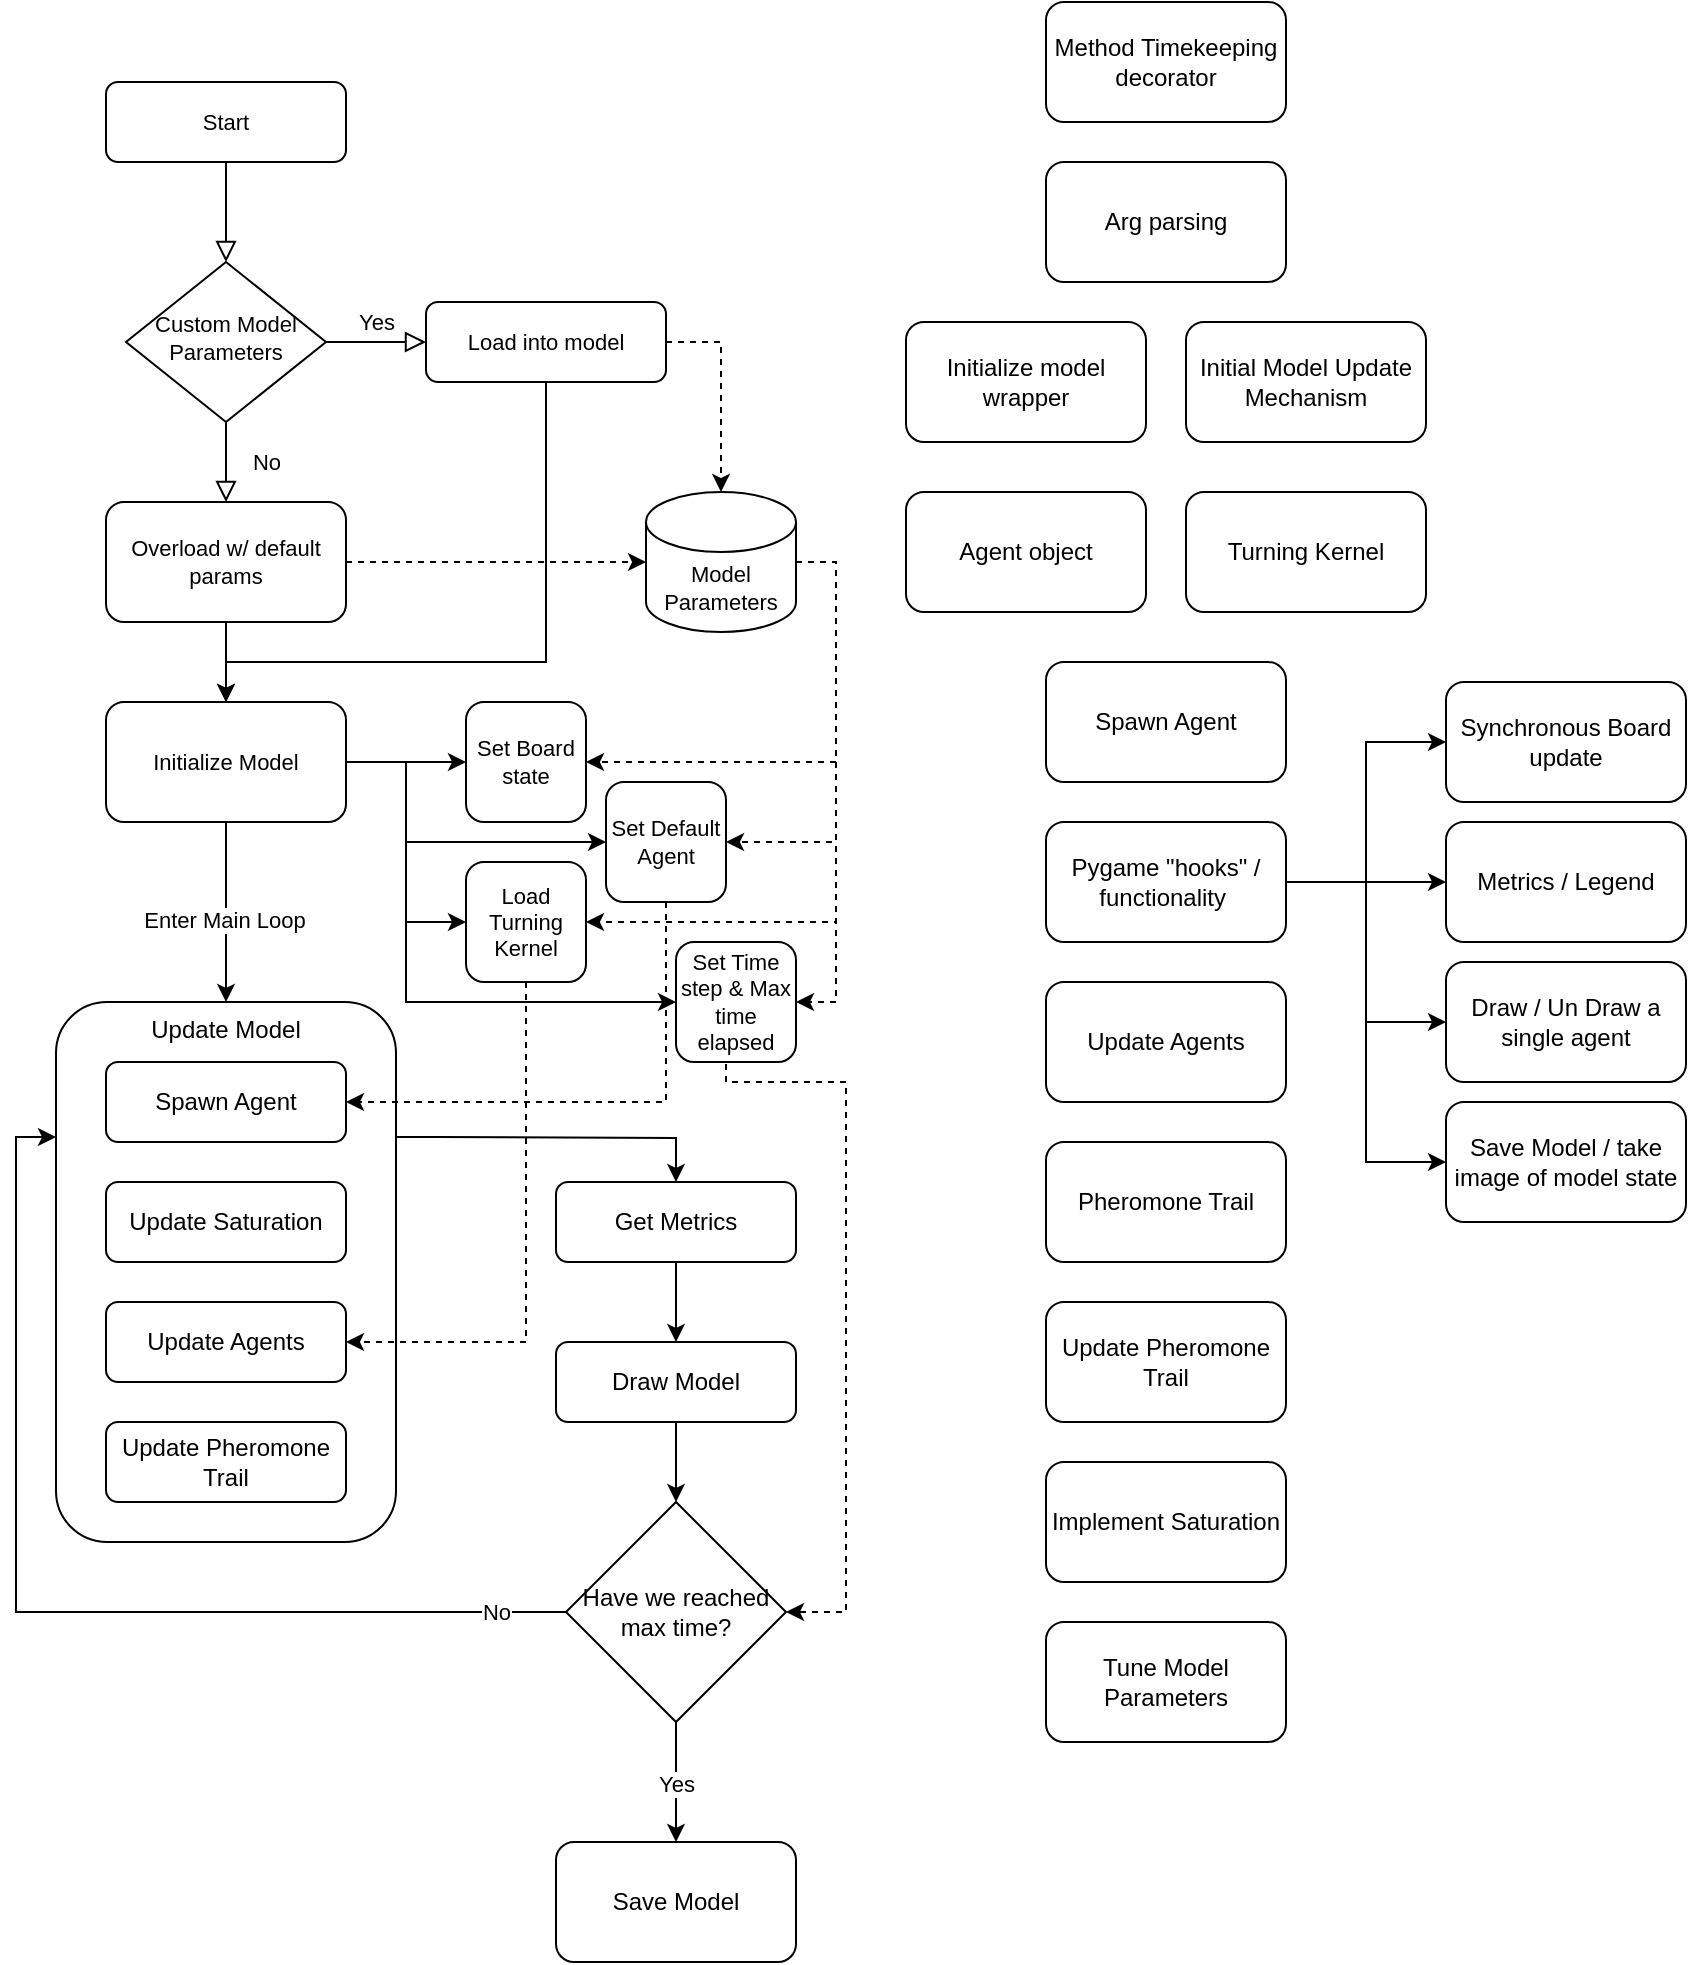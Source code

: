 <mxfile version="21.6.1" type="device">
  <diagram id="C5RBs43oDa-KdzZeNtuy" name="Page-1">
    <mxGraphModel dx="1246" dy="517" grid="1" gridSize="10" guides="1" tooltips="1" connect="1" arrows="1" fold="1" page="1" pageScale="1" pageWidth="827" pageHeight="1169" math="0" shadow="0">
      <root>
        <mxCell id="WIyWlLk6GJQsqaUBKTNV-0" />
        <mxCell id="WIyWlLk6GJQsqaUBKTNV-1" parent="WIyWlLk6GJQsqaUBKTNV-0" />
        <mxCell id="8Vgc-Rg1D4LtqPmN6FJ2-40" value="" style="group" vertex="1" connectable="0" parent="WIyWlLk6GJQsqaUBKTNV-1">
          <mxGeometry x="135" y="540" width="170" height="270" as="geometry" />
        </mxCell>
        <mxCell id="8Vgc-Rg1D4LtqPmN6FJ2-31" value="Update Model" style="rounded=1;whiteSpace=wrap;html=1;verticalAlign=top;" vertex="1" parent="8Vgc-Rg1D4LtqPmN6FJ2-40">
          <mxGeometry width="170" height="270" as="geometry" />
        </mxCell>
        <mxCell id="8Vgc-Rg1D4LtqPmN6FJ2-32" value="Spawn Agent" style="rounded=1;whiteSpace=wrap;html=1;" vertex="1" parent="8Vgc-Rg1D4LtqPmN6FJ2-40">
          <mxGeometry x="25" y="30" width="120" height="40" as="geometry" />
        </mxCell>
        <mxCell id="8Vgc-Rg1D4LtqPmN6FJ2-34" value="Update Agents" style="rounded=1;whiteSpace=wrap;html=1;" vertex="1" parent="8Vgc-Rg1D4LtqPmN6FJ2-40">
          <mxGeometry x="25" y="150" width="120" height="40" as="geometry" />
        </mxCell>
        <mxCell id="8Vgc-Rg1D4LtqPmN6FJ2-35" value="Update Pheromone Trail" style="rounded=1;whiteSpace=wrap;html=1;" vertex="1" parent="8Vgc-Rg1D4LtqPmN6FJ2-40">
          <mxGeometry x="25" y="210" width="120" height="40" as="geometry" />
        </mxCell>
        <mxCell id="8Vgc-Rg1D4LtqPmN6FJ2-36" value="Update Saturation" style="rounded=1;whiteSpace=wrap;html=1;" vertex="1" parent="8Vgc-Rg1D4LtqPmN6FJ2-40">
          <mxGeometry x="25" y="90" width="120" height="40" as="geometry" />
        </mxCell>
        <mxCell id="WIyWlLk6GJQsqaUBKTNV-2" value="" style="rounded=0;html=1;jettySize=auto;orthogonalLoop=1;fontSize=11;endArrow=block;endFill=0;endSize=8;strokeWidth=1;shadow=0;labelBackgroundColor=none;edgeStyle=orthogonalEdgeStyle;" parent="WIyWlLk6GJQsqaUBKTNV-1" source="WIyWlLk6GJQsqaUBKTNV-3" target="WIyWlLk6GJQsqaUBKTNV-6" edge="1">
          <mxGeometry relative="1" as="geometry" />
        </mxCell>
        <mxCell id="WIyWlLk6GJQsqaUBKTNV-3" value="Start" style="rounded=1;whiteSpace=wrap;html=1;fontSize=11;glass=0;strokeWidth=1;shadow=0;" parent="WIyWlLk6GJQsqaUBKTNV-1" vertex="1">
          <mxGeometry x="160" y="80" width="120" height="40" as="geometry" />
        </mxCell>
        <mxCell id="WIyWlLk6GJQsqaUBKTNV-4" value="No" style="rounded=0;html=1;jettySize=auto;orthogonalLoop=1;fontSize=11;endArrow=block;endFill=0;endSize=8;strokeWidth=1;shadow=0;labelBackgroundColor=none;edgeStyle=orthogonalEdgeStyle;entryX=0.5;entryY=0;entryDx=0;entryDy=0;" parent="WIyWlLk6GJQsqaUBKTNV-1" source="WIyWlLk6GJQsqaUBKTNV-6" target="8Vgc-Rg1D4LtqPmN6FJ2-0" edge="1">
          <mxGeometry y="20" relative="1" as="geometry">
            <mxPoint as="offset" />
            <mxPoint x="220" y="320" as="targetPoint" />
          </mxGeometry>
        </mxCell>
        <mxCell id="WIyWlLk6GJQsqaUBKTNV-5" value="Yes" style="edgeStyle=orthogonalEdgeStyle;rounded=0;html=1;jettySize=auto;orthogonalLoop=1;fontSize=11;endArrow=block;endFill=0;endSize=8;strokeWidth=1;shadow=0;labelBackgroundColor=none;" parent="WIyWlLk6GJQsqaUBKTNV-1" source="WIyWlLk6GJQsqaUBKTNV-6" target="WIyWlLk6GJQsqaUBKTNV-7" edge="1">
          <mxGeometry y="10" relative="1" as="geometry">
            <mxPoint as="offset" />
          </mxGeometry>
        </mxCell>
        <mxCell id="WIyWlLk6GJQsqaUBKTNV-6" value="Custom Model Parameters" style="rhombus;whiteSpace=wrap;html=1;shadow=0;fontFamily=Helvetica;fontSize=11;align=center;strokeWidth=1;spacing=6;spacingTop=-4;" parent="WIyWlLk6GJQsqaUBKTNV-1" vertex="1">
          <mxGeometry x="170" y="170" width="100" height="80" as="geometry" />
        </mxCell>
        <mxCell id="8Vgc-Rg1D4LtqPmN6FJ2-17" style="edgeStyle=orthogonalEdgeStyle;rounded=0;orthogonalLoop=1;jettySize=auto;html=1;entryX=0.5;entryY=0;entryDx=0;entryDy=0;entryPerimeter=0;dashed=1;exitX=1;exitY=0.5;exitDx=0;exitDy=0;" edge="1" parent="WIyWlLk6GJQsqaUBKTNV-1" source="WIyWlLk6GJQsqaUBKTNV-7" target="8Vgc-Rg1D4LtqPmN6FJ2-1">
          <mxGeometry relative="1" as="geometry" />
        </mxCell>
        <mxCell id="8Vgc-Rg1D4LtqPmN6FJ2-24" style="edgeStyle=orthogonalEdgeStyle;rounded=0;orthogonalLoop=1;jettySize=auto;html=1;entryX=0.5;entryY=0;entryDx=0;entryDy=0;" edge="1" parent="WIyWlLk6GJQsqaUBKTNV-1" source="WIyWlLk6GJQsqaUBKTNV-7" target="8Vgc-Rg1D4LtqPmN6FJ2-8">
          <mxGeometry relative="1" as="geometry">
            <Array as="points">
              <mxPoint x="380" y="370" />
              <mxPoint x="220" y="370" />
            </Array>
          </mxGeometry>
        </mxCell>
        <mxCell id="WIyWlLk6GJQsqaUBKTNV-7" value="Load into model" style="rounded=1;whiteSpace=wrap;html=1;fontSize=11;glass=0;strokeWidth=1;shadow=0;" parent="WIyWlLk6GJQsqaUBKTNV-1" vertex="1">
          <mxGeometry x="320" y="190" width="120" height="40" as="geometry" />
        </mxCell>
        <mxCell id="8Vgc-Rg1D4LtqPmN6FJ2-9" style="edgeStyle=orthogonalEdgeStyle;rounded=0;orthogonalLoop=1;jettySize=auto;html=1;entryX=0.5;entryY=0;entryDx=0;entryDy=0;" edge="1" parent="WIyWlLk6GJQsqaUBKTNV-1" source="8Vgc-Rg1D4LtqPmN6FJ2-0" target="8Vgc-Rg1D4LtqPmN6FJ2-8">
          <mxGeometry relative="1" as="geometry" />
        </mxCell>
        <mxCell id="8Vgc-Rg1D4LtqPmN6FJ2-18" style="edgeStyle=orthogonalEdgeStyle;rounded=0;orthogonalLoop=1;jettySize=auto;html=1;entryX=0;entryY=0.5;entryDx=0;entryDy=0;entryPerimeter=0;dashed=1;" edge="1" parent="WIyWlLk6GJQsqaUBKTNV-1" source="8Vgc-Rg1D4LtqPmN6FJ2-0" target="8Vgc-Rg1D4LtqPmN6FJ2-1">
          <mxGeometry relative="1" as="geometry" />
        </mxCell>
        <mxCell id="8Vgc-Rg1D4LtqPmN6FJ2-0" value="Overload w/ default params" style="rounded=1;whiteSpace=wrap;html=1;fontSize=11;" vertex="1" parent="WIyWlLk6GJQsqaUBKTNV-1">
          <mxGeometry x="160" y="290" width="120" height="60" as="geometry" />
        </mxCell>
        <mxCell id="8Vgc-Rg1D4LtqPmN6FJ2-21" style="edgeStyle=orthogonalEdgeStyle;rounded=0;orthogonalLoop=1;jettySize=auto;html=1;entryX=1;entryY=0.5;entryDx=0;entryDy=0;exitX=1;exitY=0.5;exitDx=0;exitDy=0;exitPerimeter=0;dashed=1;" edge="1" parent="WIyWlLk6GJQsqaUBKTNV-1" source="8Vgc-Rg1D4LtqPmN6FJ2-1" target="8Vgc-Rg1D4LtqPmN6FJ2-11">
          <mxGeometry relative="1" as="geometry" />
        </mxCell>
        <mxCell id="8Vgc-Rg1D4LtqPmN6FJ2-22" style="edgeStyle=orthogonalEdgeStyle;rounded=0;orthogonalLoop=1;jettySize=auto;html=1;entryX=1;entryY=0.5;entryDx=0;entryDy=0;exitX=1;exitY=0.5;exitDx=0;exitDy=0;exitPerimeter=0;dashed=1;" edge="1" parent="WIyWlLk6GJQsqaUBKTNV-1" source="8Vgc-Rg1D4LtqPmN6FJ2-1" target="8Vgc-Rg1D4LtqPmN6FJ2-10">
          <mxGeometry relative="1" as="geometry" />
        </mxCell>
        <mxCell id="8Vgc-Rg1D4LtqPmN6FJ2-23" style="edgeStyle=orthogonalEdgeStyle;rounded=0;orthogonalLoop=1;jettySize=auto;html=1;entryX=1;entryY=0.5;entryDx=0;entryDy=0;exitX=1;exitY=0.5;exitDx=0;exitDy=0;exitPerimeter=0;dashed=1;" edge="1" parent="WIyWlLk6GJQsqaUBKTNV-1" source="8Vgc-Rg1D4LtqPmN6FJ2-1" target="8Vgc-Rg1D4LtqPmN6FJ2-14">
          <mxGeometry relative="1" as="geometry" />
        </mxCell>
        <mxCell id="8Vgc-Rg1D4LtqPmN6FJ2-27" style="edgeStyle=orthogonalEdgeStyle;rounded=0;orthogonalLoop=1;jettySize=auto;html=1;entryX=1;entryY=0.5;entryDx=0;entryDy=0;exitX=1;exitY=0.5;exitDx=0;exitDy=0;exitPerimeter=0;dashed=1;" edge="1" parent="WIyWlLk6GJQsqaUBKTNV-1" source="8Vgc-Rg1D4LtqPmN6FJ2-1" target="8Vgc-Rg1D4LtqPmN6FJ2-25">
          <mxGeometry relative="1" as="geometry" />
        </mxCell>
        <mxCell id="8Vgc-Rg1D4LtqPmN6FJ2-1" value="Model Parameters" style="shape=cylinder3;whiteSpace=wrap;html=1;boundedLbl=1;backgroundOutline=1;size=15;fontSize=11;" vertex="1" parent="WIyWlLk6GJQsqaUBKTNV-1">
          <mxGeometry x="430" y="285" width="75" height="70" as="geometry" />
        </mxCell>
        <mxCell id="8Vgc-Rg1D4LtqPmN6FJ2-12" style="edgeStyle=orthogonalEdgeStyle;rounded=0;orthogonalLoop=1;jettySize=auto;html=1;entryX=0;entryY=0.5;entryDx=0;entryDy=0;" edge="1" parent="WIyWlLk6GJQsqaUBKTNV-1" source="8Vgc-Rg1D4LtqPmN6FJ2-8" target="8Vgc-Rg1D4LtqPmN6FJ2-11">
          <mxGeometry relative="1" as="geometry" />
        </mxCell>
        <mxCell id="8Vgc-Rg1D4LtqPmN6FJ2-13" style="edgeStyle=orthogonalEdgeStyle;rounded=0;orthogonalLoop=1;jettySize=auto;html=1;entryX=0;entryY=0.5;entryDx=0;entryDy=0;" edge="1" parent="WIyWlLk6GJQsqaUBKTNV-1" source="8Vgc-Rg1D4LtqPmN6FJ2-8" target="8Vgc-Rg1D4LtqPmN6FJ2-10">
          <mxGeometry relative="1" as="geometry">
            <Array as="points">
              <mxPoint x="310" y="420" />
              <mxPoint x="310" y="460" />
            </Array>
          </mxGeometry>
        </mxCell>
        <mxCell id="8Vgc-Rg1D4LtqPmN6FJ2-15" style="edgeStyle=orthogonalEdgeStyle;rounded=0;orthogonalLoop=1;jettySize=auto;html=1;entryX=0;entryY=0.5;entryDx=0;entryDy=0;" edge="1" parent="WIyWlLk6GJQsqaUBKTNV-1" source="8Vgc-Rg1D4LtqPmN6FJ2-8" target="8Vgc-Rg1D4LtqPmN6FJ2-14">
          <mxGeometry relative="1" as="geometry" />
        </mxCell>
        <mxCell id="8Vgc-Rg1D4LtqPmN6FJ2-26" style="edgeStyle=orthogonalEdgeStyle;rounded=0;orthogonalLoop=1;jettySize=auto;html=1;entryX=0;entryY=0.5;entryDx=0;entryDy=0;" edge="1" parent="WIyWlLk6GJQsqaUBKTNV-1" source="8Vgc-Rg1D4LtqPmN6FJ2-8" target="8Vgc-Rg1D4LtqPmN6FJ2-25">
          <mxGeometry relative="1" as="geometry">
            <Array as="points">
              <mxPoint x="310" y="420" />
              <mxPoint x="310" y="540" />
            </Array>
          </mxGeometry>
        </mxCell>
        <mxCell id="8Vgc-Rg1D4LtqPmN6FJ2-29" style="edgeStyle=orthogonalEdgeStyle;rounded=0;orthogonalLoop=1;jettySize=auto;html=1;entryX=0.5;entryY=0;entryDx=0;entryDy=0;" edge="1" parent="WIyWlLk6GJQsqaUBKTNV-1" source="8Vgc-Rg1D4LtqPmN6FJ2-8" target="8Vgc-Rg1D4LtqPmN6FJ2-31">
          <mxGeometry relative="1" as="geometry">
            <mxPoint x="220" y="580" as="targetPoint" />
          </mxGeometry>
        </mxCell>
        <mxCell id="8Vgc-Rg1D4LtqPmN6FJ2-30" value="Enter Main Loop" style="edgeLabel;html=1;align=center;verticalAlign=middle;resizable=0;points=[];" vertex="1" connectable="0" parent="8Vgc-Rg1D4LtqPmN6FJ2-29">
          <mxGeometry x="0.092" y="-1" relative="1" as="geometry">
            <mxPoint as="offset" />
          </mxGeometry>
        </mxCell>
        <mxCell id="8Vgc-Rg1D4LtqPmN6FJ2-8" value="Initialize Model" style="rounded=1;whiteSpace=wrap;html=1;fontSize=11;" vertex="1" parent="WIyWlLk6GJQsqaUBKTNV-1">
          <mxGeometry x="160" y="390" width="120" height="60" as="geometry" />
        </mxCell>
        <mxCell id="8Vgc-Rg1D4LtqPmN6FJ2-61" style="edgeStyle=orthogonalEdgeStyle;rounded=0;orthogonalLoop=1;jettySize=auto;html=1;entryX=1;entryY=0.5;entryDx=0;entryDy=0;dashed=1;exitX=0.5;exitY=1;exitDx=0;exitDy=0;" edge="1" parent="WIyWlLk6GJQsqaUBKTNV-1" source="8Vgc-Rg1D4LtqPmN6FJ2-10" target="8Vgc-Rg1D4LtqPmN6FJ2-32">
          <mxGeometry relative="1" as="geometry">
            <Array as="points">
              <mxPoint x="440" y="590" />
            </Array>
          </mxGeometry>
        </mxCell>
        <mxCell id="8Vgc-Rg1D4LtqPmN6FJ2-10" value="Set Default Agent" style="rounded=1;whiteSpace=wrap;html=1;fontSize=11;" vertex="1" parent="WIyWlLk6GJQsqaUBKTNV-1">
          <mxGeometry x="410" y="430" width="60" height="60" as="geometry" />
        </mxCell>
        <mxCell id="8Vgc-Rg1D4LtqPmN6FJ2-11" value="Set Board state" style="rounded=1;whiteSpace=wrap;html=1;fontSize=11;" vertex="1" parent="WIyWlLk6GJQsqaUBKTNV-1">
          <mxGeometry x="340" y="390" width="60" height="60" as="geometry" />
        </mxCell>
        <mxCell id="8Vgc-Rg1D4LtqPmN6FJ2-58" style="edgeStyle=orthogonalEdgeStyle;rounded=0;orthogonalLoop=1;jettySize=auto;html=1;entryX=1;entryY=0.5;entryDx=0;entryDy=0;dashed=1;" edge="1" parent="WIyWlLk6GJQsqaUBKTNV-1" source="8Vgc-Rg1D4LtqPmN6FJ2-14" target="8Vgc-Rg1D4LtqPmN6FJ2-34">
          <mxGeometry relative="1" as="geometry">
            <Array as="points">
              <mxPoint x="370" y="710" />
            </Array>
          </mxGeometry>
        </mxCell>
        <mxCell id="8Vgc-Rg1D4LtqPmN6FJ2-14" value="Load Turning Kernel" style="rounded=1;whiteSpace=wrap;html=1;fontSize=11;" vertex="1" parent="WIyWlLk6GJQsqaUBKTNV-1">
          <mxGeometry x="340" y="470" width="60" height="60" as="geometry" />
        </mxCell>
        <mxCell id="8Vgc-Rg1D4LtqPmN6FJ2-54" style="edgeStyle=orthogonalEdgeStyle;rounded=0;orthogonalLoop=1;jettySize=auto;html=1;entryX=1;entryY=0.5;entryDx=0;entryDy=0;dashed=1;exitX=0.5;exitY=1;exitDx=0;exitDy=0;" edge="1" parent="WIyWlLk6GJQsqaUBKTNV-1" source="8Vgc-Rg1D4LtqPmN6FJ2-25" target="8Vgc-Rg1D4LtqPmN6FJ2-47">
          <mxGeometry relative="1" as="geometry">
            <Array as="points">
              <mxPoint x="470" y="570" />
              <mxPoint x="470" y="580" />
              <mxPoint x="530" y="580" />
              <mxPoint x="530" y="845" />
            </Array>
          </mxGeometry>
        </mxCell>
        <mxCell id="8Vgc-Rg1D4LtqPmN6FJ2-25" value="Set Time step &amp;amp; Max time elapsed" style="rounded=1;whiteSpace=wrap;html=1;fontSize=11;" vertex="1" parent="WIyWlLk6GJQsqaUBKTNV-1">
          <mxGeometry x="445" y="510" width="60" height="60" as="geometry" />
        </mxCell>
        <mxCell id="8Vgc-Rg1D4LtqPmN6FJ2-51" value="" style="edgeStyle=orthogonalEdgeStyle;rounded=0;orthogonalLoop=1;jettySize=auto;html=1;" edge="1" parent="WIyWlLk6GJQsqaUBKTNV-1" source="8Vgc-Rg1D4LtqPmN6FJ2-42" target="8Vgc-Rg1D4LtqPmN6FJ2-47">
          <mxGeometry relative="1" as="geometry" />
        </mxCell>
        <mxCell id="8Vgc-Rg1D4LtqPmN6FJ2-42" value="Draw Model" style="rounded=1;whiteSpace=wrap;html=1;" vertex="1" parent="WIyWlLk6GJQsqaUBKTNV-1">
          <mxGeometry x="385" y="710" width="120" height="40" as="geometry" />
        </mxCell>
        <mxCell id="8Vgc-Rg1D4LtqPmN6FJ2-43" style="edgeStyle=orthogonalEdgeStyle;rounded=0;orthogonalLoop=1;jettySize=auto;html=1;exitX=1;exitY=0.25;exitDx=0;exitDy=0;entryX=0.5;entryY=0;entryDx=0;entryDy=0;" edge="1" parent="WIyWlLk6GJQsqaUBKTNV-1" source="8Vgc-Rg1D4LtqPmN6FJ2-31" target="8Vgc-Rg1D4LtqPmN6FJ2-59">
          <mxGeometry relative="1" as="geometry">
            <mxPoint x="474" y="630" as="targetPoint" />
            <Array as="points">
              <mxPoint x="325" y="608" />
              <mxPoint x="474" y="608" />
            </Array>
          </mxGeometry>
        </mxCell>
        <mxCell id="8Vgc-Rg1D4LtqPmN6FJ2-52" style="edgeStyle=orthogonalEdgeStyle;rounded=0;orthogonalLoop=1;jettySize=auto;html=1;entryX=0;entryY=0.25;entryDx=0;entryDy=0;" edge="1" parent="WIyWlLk6GJQsqaUBKTNV-1" source="8Vgc-Rg1D4LtqPmN6FJ2-47" target="8Vgc-Rg1D4LtqPmN6FJ2-31">
          <mxGeometry relative="1" as="geometry" />
        </mxCell>
        <mxCell id="8Vgc-Rg1D4LtqPmN6FJ2-53" value="No" style="edgeLabel;html=1;align=center;verticalAlign=middle;resizable=0;points=[];" vertex="1" connectable="0" parent="8Vgc-Rg1D4LtqPmN6FJ2-52">
          <mxGeometry x="-0.75" y="-3" relative="1" as="geometry">
            <mxPoint x="31" y="3" as="offset" />
          </mxGeometry>
        </mxCell>
        <mxCell id="8Vgc-Rg1D4LtqPmN6FJ2-55" style="edgeStyle=orthogonalEdgeStyle;rounded=0;orthogonalLoop=1;jettySize=auto;html=1;entryX=0.5;entryY=0;entryDx=0;entryDy=0;" edge="1" parent="WIyWlLk6GJQsqaUBKTNV-1" source="8Vgc-Rg1D4LtqPmN6FJ2-47" target="8Vgc-Rg1D4LtqPmN6FJ2-57">
          <mxGeometry relative="1" as="geometry">
            <mxPoint x="474" y="950" as="targetPoint" />
          </mxGeometry>
        </mxCell>
        <mxCell id="8Vgc-Rg1D4LtqPmN6FJ2-56" value="Yes" style="edgeLabel;html=1;align=center;verticalAlign=middle;resizable=0;points=[];" vertex="1" connectable="0" parent="8Vgc-Rg1D4LtqPmN6FJ2-55">
          <mxGeometry x="-0.011" y="-1" relative="1" as="geometry">
            <mxPoint x="1" y="1" as="offset" />
          </mxGeometry>
        </mxCell>
        <mxCell id="8Vgc-Rg1D4LtqPmN6FJ2-47" value="Have we reached max time?" style="rhombus;whiteSpace=wrap;html=1;" vertex="1" parent="WIyWlLk6GJQsqaUBKTNV-1">
          <mxGeometry x="390" y="790" width="110" height="110" as="geometry" />
        </mxCell>
        <mxCell id="8Vgc-Rg1D4LtqPmN6FJ2-57" value="Save Model" style="rounded=1;whiteSpace=wrap;html=1;" vertex="1" parent="WIyWlLk6GJQsqaUBKTNV-1">
          <mxGeometry x="385" y="960" width="120" height="60" as="geometry" />
        </mxCell>
        <mxCell id="8Vgc-Rg1D4LtqPmN6FJ2-60" style="edgeStyle=orthogonalEdgeStyle;rounded=0;orthogonalLoop=1;jettySize=auto;html=1;entryX=0.5;entryY=0;entryDx=0;entryDy=0;" edge="1" parent="WIyWlLk6GJQsqaUBKTNV-1" source="8Vgc-Rg1D4LtqPmN6FJ2-59" target="8Vgc-Rg1D4LtqPmN6FJ2-42">
          <mxGeometry relative="1" as="geometry" />
        </mxCell>
        <mxCell id="8Vgc-Rg1D4LtqPmN6FJ2-59" value="Get Metrics" style="rounded=1;whiteSpace=wrap;html=1;" vertex="1" parent="WIyWlLk6GJQsqaUBKTNV-1">
          <mxGeometry x="385" y="630" width="120" height="40" as="geometry" />
        </mxCell>
        <mxCell id="8Vgc-Rg1D4LtqPmN6FJ2-62" value="Arg parsing" style="rounded=1;whiteSpace=wrap;html=1;" vertex="1" parent="WIyWlLk6GJQsqaUBKTNV-1">
          <mxGeometry x="630" y="120" width="120" height="60" as="geometry" />
        </mxCell>
        <mxCell id="8Vgc-Rg1D4LtqPmN6FJ2-63" value="Initialize model wrapper" style="rounded=1;whiteSpace=wrap;html=1;" vertex="1" parent="WIyWlLk6GJQsqaUBKTNV-1">
          <mxGeometry x="560" y="200" width="120" height="60" as="geometry" />
        </mxCell>
        <mxCell id="8Vgc-Rg1D4LtqPmN6FJ2-64" value="Agent object" style="rounded=1;whiteSpace=wrap;html=1;" vertex="1" parent="WIyWlLk6GJQsqaUBKTNV-1">
          <mxGeometry x="560" y="285" width="120" height="60" as="geometry" />
        </mxCell>
        <mxCell id="8Vgc-Rg1D4LtqPmN6FJ2-65" value="Spawn Agent" style="rounded=1;whiteSpace=wrap;html=1;" vertex="1" parent="WIyWlLk6GJQsqaUBKTNV-1">
          <mxGeometry x="630" y="370" width="120" height="60" as="geometry" />
        </mxCell>
        <mxCell id="8Vgc-Rg1D4LtqPmN6FJ2-72" value="" style="edgeStyle=orthogonalEdgeStyle;rounded=0;orthogonalLoop=1;jettySize=auto;html=1;exitX=1;exitY=0.5;exitDx=0;exitDy=0;entryX=0;entryY=0.5;entryDx=0;entryDy=0;" edge="1" parent="WIyWlLk6GJQsqaUBKTNV-1" source="8Vgc-Rg1D4LtqPmN6FJ2-66" target="8Vgc-Rg1D4LtqPmN6FJ2-71">
          <mxGeometry relative="1" as="geometry">
            <Array as="points">
              <mxPoint x="790" y="480" />
              <mxPoint x="790" y="410" />
            </Array>
          </mxGeometry>
        </mxCell>
        <mxCell id="8Vgc-Rg1D4LtqPmN6FJ2-76" value="" style="edgeStyle=orthogonalEdgeStyle;rounded=0;orthogonalLoop=1;jettySize=auto;html=1;entryX=0;entryY=0.5;entryDx=0;entryDy=0;" edge="1" parent="WIyWlLk6GJQsqaUBKTNV-1" source="8Vgc-Rg1D4LtqPmN6FJ2-66" target="8Vgc-Rg1D4LtqPmN6FJ2-73">
          <mxGeometry relative="1" as="geometry" />
        </mxCell>
        <mxCell id="8Vgc-Rg1D4LtqPmN6FJ2-78" value="" style="edgeStyle=orthogonalEdgeStyle;rounded=0;orthogonalLoop=1;jettySize=auto;html=1;" edge="1" parent="WIyWlLk6GJQsqaUBKTNV-1" source="8Vgc-Rg1D4LtqPmN6FJ2-66" target="8Vgc-Rg1D4LtqPmN6FJ2-77">
          <mxGeometry relative="1" as="geometry" />
        </mxCell>
        <mxCell id="8Vgc-Rg1D4LtqPmN6FJ2-85" style="edgeStyle=orthogonalEdgeStyle;rounded=0;orthogonalLoop=1;jettySize=auto;html=1;entryX=0;entryY=0.5;entryDx=0;entryDy=0;" edge="1" parent="WIyWlLk6GJQsqaUBKTNV-1" source="8Vgc-Rg1D4LtqPmN6FJ2-66" target="8Vgc-Rg1D4LtqPmN6FJ2-84">
          <mxGeometry relative="1" as="geometry" />
        </mxCell>
        <mxCell id="8Vgc-Rg1D4LtqPmN6FJ2-66" value="Pygame &quot;hooks&quot; / functionality&amp;nbsp;" style="rounded=1;whiteSpace=wrap;html=1;" vertex="1" parent="WIyWlLk6GJQsqaUBKTNV-1">
          <mxGeometry x="630" y="450" width="120" height="60" as="geometry" />
        </mxCell>
        <mxCell id="8Vgc-Rg1D4LtqPmN6FJ2-67" value="Update Agents" style="rounded=1;whiteSpace=wrap;html=1;" vertex="1" parent="WIyWlLk6GJQsqaUBKTNV-1">
          <mxGeometry x="630" y="530" width="120" height="60" as="geometry" />
        </mxCell>
        <mxCell id="8Vgc-Rg1D4LtqPmN6FJ2-68" value="Pheromone Trail" style="rounded=1;whiteSpace=wrap;html=1;" vertex="1" parent="WIyWlLk6GJQsqaUBKTNV-1">
          <mxGeometry x="630" y="610" width="120" height="60" as="geometry" />
        </mxCell>
        <mxCell id="8Vgc-Rg1D4LtqPmN6FJ2-69" value="Update Pheromone Trail" style="rounded=1;whiteSpace=wrap;html=1;" vertex="1" parent="WIyWlLk6GJQsqaUBKTNV-1">
          <mxGeometry x="630" y="690" width="120" height="60" as="geometry" />
        </mxCell>
        <mxCell id="8Vgc-Rg1D4LtqPmN6FJ2-70" value="Turning Kernel" style="rounded=1;whiteSpace=wrap;html=1;" vertex="1" parent="WIyWlLk6GJQsqaUBKTNV-1">
          <mxGeometry x="700" y="285" width="120" height="60" as="geometry" />
        </mxCell>
        <mxCell id="8Vgc-Rg1D4LtqPmN6FJ2-71" value="Synchronous Board update" style="whiteSpace=wrap;html=1;rounded=1;" vertex="1" parent="WIyWlLk6GJQsqaUBKTNV-1">
          <mxGeometry x="830" y="380" width="120" height="60" as="geometry" />
        </mxCell>
        <mxCell id="8Vgc-Rg1D4LtqPmN6FJ2-73" value="Draw / Un Draw a single agent" style="whiteSpace=wrap;html=1;rounded=1;" vertex="1" parent="WIyWlLk6GJQsqaUBKTNV-1">
          <mxGeometry x="830" y="520" width="120" height="60" as="geometry" />
        </mxCell>
        <mxCell id="8Vgc-Rg1D4LtqPmN6FJ2-77" value="Metrics / Legend" style="whiteSpace=wrap;html=1;rounded=1;" vertex="1" parent="WIyWlLk6GJQsqaUBKTNV-1">
          <mxGeometry x="830" y="450" width="120" height="60" as="geometry" />
        </mxCell>
        <mxCell id="8Vgc-Rg1D4LtqPmN6FJ2-79" value="Initial Model Update Mechanism" style="rounded=1;whiteSpace=wrap;html=1;" vertex="1" parent="WIyWlLk6GJQsqaUBKTNV-1">
          <mxGeometry x="700" y="200" width="120" height="60" as="geometry" />
        </mxCell>
        <mxCell id="8Vgc-Rg1D4LtqPmN6FJ2-80" value="Implement Saturation" style="rounded=1;whiteSpace=wrap;html=1;" vertex="1" parent="WIyWlLk6GJQsqaUBKTNV-1">
          <mxGeometry x="630" y="770" width="120" height="60" as="geometry" />
        </mxCell>
        <mxCell id="8Vgc-Rg1D4LtqPmN6FJ2-83" value="Method Timekeeping decorator" style="rounded=1;whiteSpace=wrap;html=1;" vertex="1" parent="WIyWlLk6GJQsqaUBKTNV-1">
          <mxGeometry x="630" y="40" width="120" height="60" as="geometry" />
        </mxCell>
        <mxCell id="8Vgc-Rg1D4LtqPmN6FJ2-84" value="Save Model / take image of model state" style="rounded=1;whiteSpace=wrap;html=1;" vertex="1" parent="WIyWlLk6GJQsqaUBKTNV-1">
          <mxGeometry x="830" y="590" width="120" height="60" as="geometry" />
        </mxCell>
        <mxCell id="8Vgc-Rg1D4LtqPmN6FJ2-86" value="Tune Model Parameters" style="rounded=1;whiteSpace=wrap;html=1;" vertex="1" parent="WIyWlLk6GJQsqaUBKTNV-1">
          <mxGeometry x="630" y="850" width="120" height="60" as="geometry" />
        </mxCell>
      </root>
    </mxGraphModel>
  </diagram>
</mxfile>
